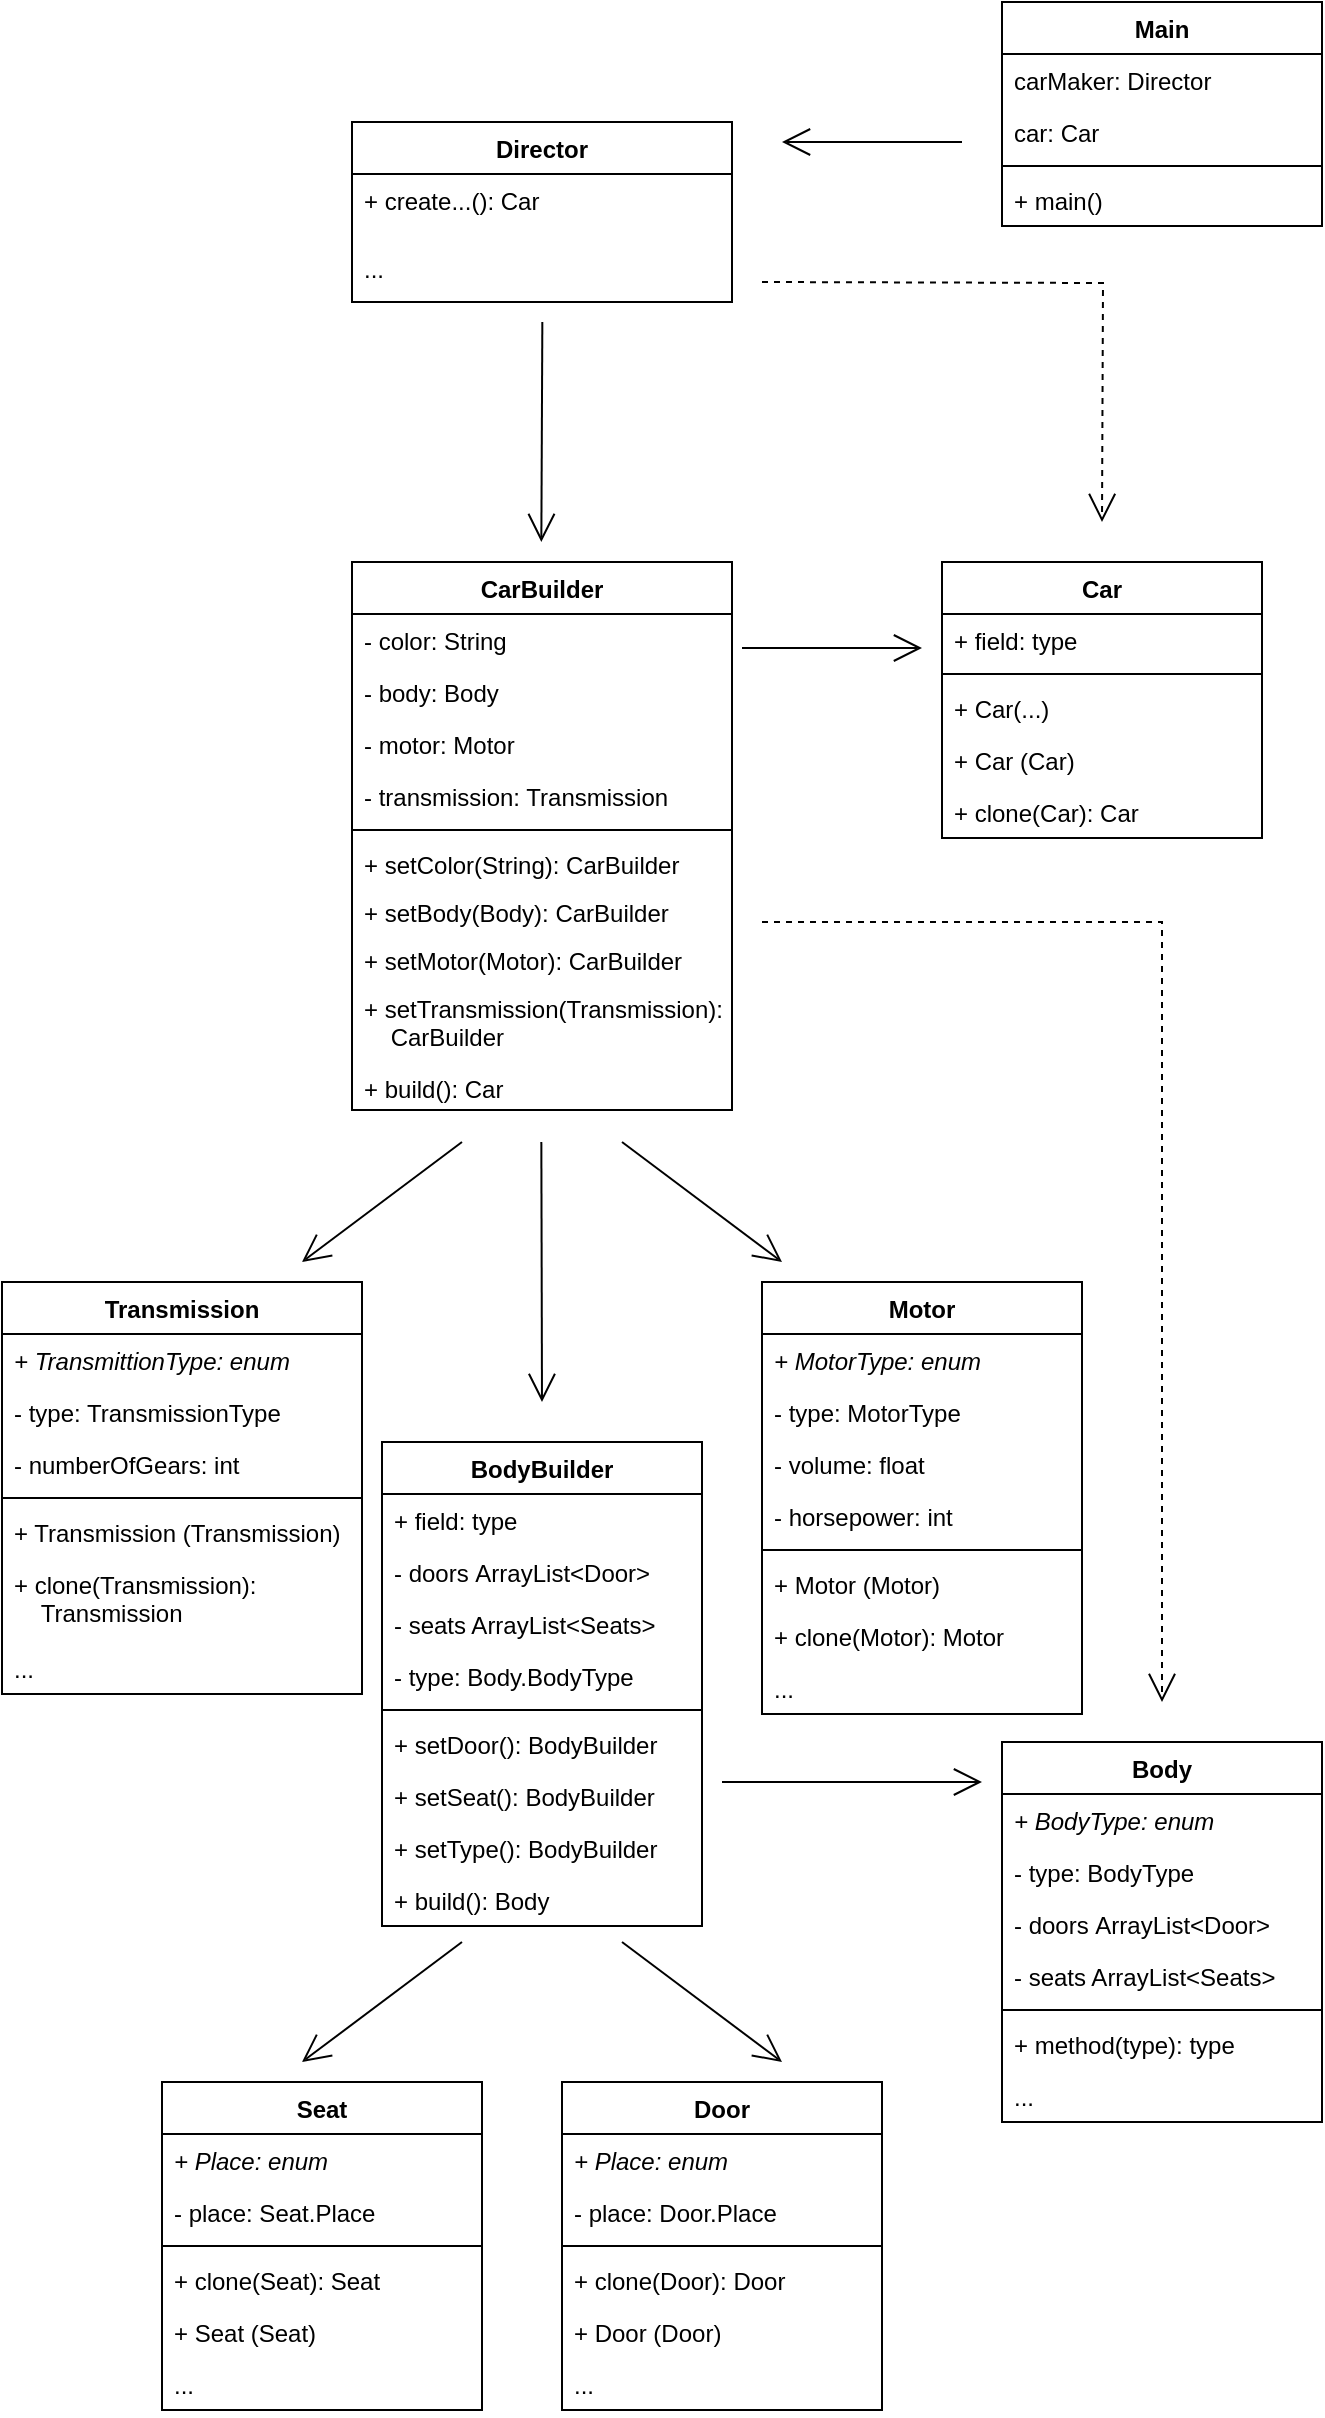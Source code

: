 <mxfile version="20.8.16" type="device"><diagram name="Сторінка-1" id="S-SmRgrrMzHQUbzkJ_DY"><mxGraphModel dx="2525" dy="1963" grid="1" gridSize="10" guides="1" tooltips="1" connect="1" arrows="1" fold="1" page="1" pageScale="1" pageWidth="827" pageHeight="1169" math="0" shadow="0"><root><mxCell id="0"/><mxCell id="1" parent="0"/><mxCell id="Ry-vydWRPUxN0DwcpGsS-1" value="Body" style="swimlane;fontStyle=1;align=center;verticalAlign=top;childLayout=stackLayout;horizontal=1;startSize=26;horizontalStack=0;resizeParent=1;resizeParentMax=0;resizeLast=0;collapsible=1;marginBottom=0;" vertex="1" parent="1"><mxGeometry x="110" y="830" width="160" height="190" as="geometry"/></mxCell><mxCell id="Ry-vydWRPUxN0DwcpGsS-2" value="+ BodyType: enum" style="text;strokeColor=none;fillColor=none;align=left;verticalAlign=top;spacingLeft=4;spacingRight=4;overflow=hidden;rotatable=0;points=[[0,0.5],[1,0.5]];portConstraint=eastwest;fontStyle=2" vertex="1" parent="Ry-vydWRPUxN0DwcpGsS-1"><mxGeometry y="26" width="160" height="26" as="geometry"/></mxCell><mxCell id="Ry-vydWRPUxN0DwcpGsS-3" value="- type: BodyType" style="text;strokeColor=none;fillColor=none;align=left;verticalAlign=top;spacingLeft=4;spacingRight=4;overflow=hidden;rotatable=0;points=[[0,0.5],[1,0.5]];portConstraint=eastwest;fontStyle=0" vertex="1" parent="Ry-vydWRPUxN0DwcpGsS-1"><mxGeometry y="52" width="160" height="26" as="geometry"/></mxCell><mxCell id="Ry-vydWRPUxN0DwcpGsS-4" value="- doors ArrayList&lt;Door&gt; " style="text;strokeColor=none;fillColor=none;align=left;verticalAlign=top;spacingLeft=4;spacingRight=4;overflow=hidden;rotatable=0;points=[[0,0.5],[1,0.5]];portConstraint=eastwest;fontStyle=0" vertex="1" parent="Ry-vydWRPUxN0DwcpGsS-1"><mxGeometry y="78" width="160" height="26" as="geometry"/></mxCell><mxCell id="Ry-vydWRPUxN0DwcpGsS-5" value="- seats ArrayList&lt;Seats&gt; " style="text;strokeColor=none;fillColor=none;align=left;verticalAlign=top;spacingLeft=4;spacingRight=4;overflow=hidden;rotatable=0;points=[[0,0.5],[1,0.5]];portConstraint=eastwest;fontStyle=0" vertex="1" parent="Ry-vydWRPUxN0DwcpGsS-1"><mxGeometry y="104" width="160" height="26" as="geometry"/></mxCell><mxCell id="Ry-vydWRPUxN0DwcpGsS-6" value="" style="line;strokeWidth=1;fillColor=none;align=left;verticalAlign=middle;spacingTop=-1;spacingLeft=3;spacingRight=3;rotatable=0;labelPosition=right;points=[];portConstraint=eastwest;strokeColor=inherit;" vertex="1" parent="Ry-vydWRPUxN0DwcpGsS-1"><mxGeometry y="130" width="160" height="8" as="geometry"/></mxCell><mxCell id="Ry-vydWRPUxN0DwcpGsS-7" value="+ method(type): type" style="text;strokeColor=none;fillColor=none;align=left;verticalAlign=top;spacingLeft=4;spacingRight=4;overflow=hidden;rotatable=0;points=[[0,0.5],[1,0.5]];portConstraint=eastwest;" vertex="1" parent="Ry-vydWRPUxN0DwcpGsS-1"><mxGeometry y="138" width="160" height="26" as="geometry"/></mxCell><mxCell id="Ry-vydWRPUxN0DwcpGsS-8" value="..." style="text;strokeColor=none;fillColor=none;align=left;verticalAlign=top;spacingLeft=4;spacingRight=4;overflow=hidden;rotatable=0;points=[[0,0.5],[1,0.5]];portConstraint=eastwest;" vertex="1" parent="Ry-vydWRPUxN0DwcpGsS-1"><mxGeometry y="164" width="160" height="26" as="geometry"/></mxCell><mxCell id="Ry-vydWRPUxN0DwcpGsS-9" value="BodyBuilder" style="swimlane;fontStyle=1;align=center;verticalAlign=top;childLayout=stackLayout;horizontal=1;startSize=26;horizontalStack=0;resizeParent=1;resizeParentMax=0;resizeLast=0;collapsible=1;marginBottom=0;" vertex="1" parent="1"><mxGeometry x="-200" y="680" width="160" height="242" as="geometry"/></mxCell><mxCell id="Ry-vydWRPUxN0DwcpGsS-10" value="+ field: type" style="text;strokeColor=none;fillColor=none;align=left;verticalAlign=top;spacingLeft=4;spacingRight=4;overflow=hidden;rotatable=0;points=[[0,0.5],[1,0.5]];portConstraint=eastwest;" vertex="1" parent="Ry-vydWRPUxN0DwcpGsS-9"><mxGeometry y="26" width="160" height="26" as="geometry"/></mxCell><mxCell id="Ry-vydWRPUxN0DwcpGsS-11" value="- doors ArrayList&lt;Door&gt; " style="text;strokeColor=none;fillColor=none;align=left;verticalAlign=top;spacingLeft=4;spacingRight=4;overflow=hidden;rotatable=0;points=[[0,0.5],[1,0.5]];portConstraint=eastwest;fontStyle=0" vertex="1" parent="Ry-vydWRPUxN0DwcpGsS-9"><mxGeometry y="52" width="160" height="26" as="geometry"/></mxCell><mxCell id="Ry-vydWRPUxN0DwcpGsS-12" value="- seats ArrayList&lt;Seats&gt; " style="text;strokeColor=none;fillColor=none;align=left;verticalAlign=top;spacingLeft=4;spacingRight=4;overflow=hidden;rotatable=0;points=[[0,0.5],[1,0.5]];portConstraint=eastwest;fontStyle=0" vertex="1" parent="Ry-vydWRPUxN0DwcpGsS-9"><mxGeometry y="78" width="160" height="26" as="geometry"/></mxCell><mxCell id="Ry-vydWRPUxN0DwcpGsS-13" value="- type: Body.BodyType" style="text;strokeColor=none;fillColor=none;align=left;verticalAlign=top;spacingLeft=4;spacingRight=4;overflow=hidden;rotatable=0;points=[[0,0.5],[1,0.5]];portConstraint=eastwest;fontStyle=0" vertex="1" parent="Ry-vydWRPUxN0DwcpGsS-9"><mxGeometry y="104" width="160" height="26" as="geometry"/></mxCell><mxCell id="Ry-vydWRPUxN0DwcpGsS-14" value="" style="line;strokeWidth=1;fillColor=none;align=left;verticalAlign=middle;spacingTop=-1;spacingLeft=3;spacingRight=3;rotatable=0;labelPosition=right;points=[];portConstraint=eastwest;strokeColor=inherit;" vertex="1" parent="Ry-vydWRPUxN0DwcpGsS-9"><mxGeometry y="130" width="160" height="8" as="geometry"/></mxCell><mxCell id="Ry-vydWRPUxN0DwcpGsS-15" value="+ setDoor(): BodyBuilder" style="text;strokeColor=none;fillColor=none;align=left;verticalAlign=top;spacingLeft=4;spacingRight=4;overflow=hidden;rotatable=0;points=[[0,0.5],[1,0.5]];portConstraint=eastwest;" vertex="1" parent="Ry-vydWRPUxN0DwcpGsS-9"><mxGeometry y="138" width="160" height="26" as="geometry"/></mxCell><mxCell id="Ry-vydWRPUxN0DwcpGsS-16" value="+ setSeat(): BodyBuilder" style="text;strokeColor=none;fillColor=none;align=left;verticalAlign=top;spacingLeft=4;spacingRight=4;overflow=hidden;rotatable=0;points=[[0,0.5],[1,0.5]];portConstraint=eastwest;" vertex="1" parent="Ry-vydWRPUxN0DwcpGsS-9"><mxGeometry y="164" width="160" height="26" as="geometry"/></mxCell><mxCell id="Ry-vydWRPUxN0DwcpGsS-17" value="+ setType(): BodyBuilder" style="text;strokeColor=none;fillColor=none;align=left;verticalAlign=top;spacingLeft=4;spacingRight=4;overflow=hidden;rotatable=0;points=[[0,0.5],[1,0.5]];portConstraint=eastwest;" vertex="1" parent="Ry-vydWRPUxN0DwcpGsS-9"><mxGeometry y="190" width="160" height="26" as="geometry"/></mxCell><mxCell id="Ry-vydWRPUxN0DwcpGsS-18" value="+ build(): Body" style="text;strokeColor=none;fillColor=none;align=left;verticalAlign=top;spacingLeft=4;spacingRight=4;overflow=hidden;rotatable=0;points=[[0,0.5],[1,0.5]];portConstraint=eastwest;" vertex="1" parent="Ry-vydWRPUxN0DwcpGsS-9"><mxGeometry y="216" width="160" height="26" as="geometry"/></mxCell><mxCell id="Ry-vydWRPUxN0DwcpGsS-19" value="Car" style="swimlane;fontStyle=1;align=center;verticalAlign=top;childLayout=stackLayout;horizontal=1;startSize=26;horizontalStack=0;resizeParent=1;resizeParentMax=0;resizeLast=0;collapsible=1;marginBottom=0;" vertex="1" parent="1"><mxGeometry x="80" y="240" width="160" height="138" as="geometry"/></mxCell><mxCell id="Ry-vydWRPUxN0DwcpGsS-20" value="+ field: type" style="text;strokeColor=none;fillColor=none;align=left;verticalAlign=top;spacingLeft=4;spacingRight=4;overflow=hidden;rotatable=0;points=[[0,0.5],[1,0.5]];portConstraint=eastwest;" vertex="1" parent="Ry-vydWRPUxN0DwcpGsS-19"><mxGeometry y="26" width="160" height="26" as="geometry"/></mxCell><mxCell id="Ry-vydWRPUxN0DwcpGsS-21" value="" style="line;strokeWidth=1;fillColor=none;align=left;verticalAlign=middle;spacingTop=-1;spacingLeft=3;spacingRight=3;rotatable=0;labelPosition=right;points=[];portConstraint=eastwest;strokeColor=inherit;" vertex="1" parent="Ry-vydWRPUxN0DwcpGsS-19"><mxGeometry y="52" width="160" height="8" as="geometry"/></mxCell><mxCell id="Ry-vydWRPUxN0DwcpGsS-22" value="+ Car(...)" style="text;strokeColor=none;fillColor=none;align=left;verticalAlign=top;spacingLeft=4;spacingRight=4;overflow=hidden;rotatable=0;points=[[0,0.5],[1,0.5]];portConstraint=eastwest;" vertex="1" parent="Ry-vydWRPUxN0DwcpGsS-19"><mxGeometry y="60" width="160" height="26" as="geometry"/></mxCell><mxCell id="Ry-vydWRPUxN0DwcpGsS-77" value="+ Car (Car)" style="text;strokeColor=none;fillColor=none;align=left;verticalAlign=top;spacingLeft=4;spacingRight=4;overflow=hidden;rotatable=0;points=[[0,0.5],[1,0.5]];portConstraint=eastwest;" vertex="1" parent="Ry-vydWRPUxN0DwcpGsS-19"><mxGeometry y="86" width="160" height="26" as="geometry"/></mxCell><mxCell id="Ry-vydWRPUxN0DwcpGsS-79" value="+ clone(Car): Car" style="text;strokeColor=none;fillColor=none;align=left;verticalAlign=top;spacingLeft=4;spacingRight=4;overflow=hidden;rotatable=0;points=[[0,0.5],[1,0.5]];portConstraint=eastwest;" vertex="1" parent="Ry-vydWRPUxN0DwcpGsS-19"><mxGeometry y="112" width="160" height="26" as="geometry"/></mxCell><mxCell id="Ry-vydWRPUxN0DwcpGsS-23" value="CarBuilder" style="swimlane;fontStyle=1;align=center;verticalAlign=top;childLayout=stackLayout;horizontal=1;startSize=26;horizontalStack=0;resizeParent=1;resizeParentMax=0;resizeLast=0;collapsible=1;marginBottom=0;" vertex="1" parent="1"><mxGeometry x="-215" y="240" width="190" height="274" as="geometry"/></mxCell><mxCell id="Ry-vydWRPUxN0DwcpGsS-24" value="- color: String" style="text;strokeColor=none;fillColor=none;align=left;verticalAlign=top;spacingLeft=4;spacingRight=4;overflow=hidden;rotatable=0;points=[[0,0.5],[1,0.5]];portConstraint=eastwest;" vertex="1" parent="Ry-vydWRPUxN0DwcpGsS-23"><mxGeometry y="26" width="190" height="26" as="geometry"/></mxCell><mxCell id="Ry-vydWRPUxN0DwcpGsS-25" value="- body: Body" style="text;strokeColor=none;fillColor=none;align=left;verticalAlign=top;spacingLeft=4;spacingRight=4;overflow=hidden;rotatable=0;points=[[0,0.5],[1,0.5]];portConstraint=eastwest;" vertex="1" parent="Ry-vydWRPUxN0DwcpGsS-23"><mxGeometry y="52" width="190" height="26" as="geometry"/></mxCell><mxCell id="Ry-vydWRPUxN0DwcpGsS-26" value="- motor: Motor" style="text;strokeColor=none;fillColor=none;align=left;verticalAlign=top;spacingLeft=4;spacingRight=4;overflow=hidden;rotatable=0;points=[[0,0.5],[1,0.5]];portConstraint=eastwest;" vertex="1" parent="Ry-vydWRPUxN0DwcpGsS-23"><mxGeometry y="78" width="190" height="26" as="geometry"/></mxCell><mxCell id="Ry-vydWRPUxN0DwcpGsS-27" value="- transmission: Transmission" style="text;strokeColor=none;fillColor=none;align=left;verticalAlign=top;spacingLeft=4;spacingRight=4;overflow=hidden;rotatable=0;points=[[0,0.5],[1,0.5]];portConstraint=eastwest;" vertex="1" parent="Ry-vydWRPUxN0DwcpGsS-23"><mxGeometry y="104" width="190" height="26" as="geometry"/></mxCell><mxCell id="Ry-vydWRPUxN0DwcpGsS-28" value="" style="line;strokeWidth=1;fillColor=none;align=left;verticalAlign=middle;spacingTop=-1;spacingLeft=3;spacingRight=3;rotatable=0;labelPosition=right;points=[];portConstraint=eastwest;strokeColor=inherit;" vertex="1" parent="Ry-vydWRPUxN0DwcpGsS-23"><mxGeometry y="130" width="190" height="8" as="geometry"/></mxCell><mxCell id="Ry-vydWRPUxN0DwcpGsS-29" value="+ setColor(String): CarBuilder" style="text;strokeColor=none;fillColor=none;align=left;verticalAlign=top;spacingLeft=4;spacingRight=4;overflow=hidden;rotatable=0;points=[[0,0.5],[1,0.5]];portConstraint=eastwest;" vertex="1" parent="Ry-vydWRPUxN0DwcpGsS-23"><mxGeometry y="138" width="190" height="24" as="geometry"/></mxCell><mxCell id="Ry-vydWRPUxN0DwcpGsS-30" value="+ setBody(Body): CarBuilder" style="text;strokeColor=none;fillColor=none;align=left;verticalAlign=top;spacingLeft=4;spacingRight=4;overflow=hidden;rotatable=0;points=[[0,0.5],[1,0.5]];portConstraint=eastwest;" vertex="1" parent="Ry-vydWRPUxN0DwcpGsS-23"><mxGeometry y="162" width="190" height="24" as="geometry"/></mxCell><mxCell id="Ry-vydWRPUxN0DwcpGsS-31" value="+ setMotor(Motor): CarBuilder" style="text;strokeColor=none;fillColor=none;align=left;verticalAlign=top;spacingLeft=4;spacingRight=4;overflow=hidden;rotatable=0;points=[[0,0.5],[1,0.5]];portConstraint=eastwest;" vertex="1" parent="Ry-vydWRPUxN0DwcpGsS-23"><mxGeometry y="186" width="190" height="24" as="geometry"/></mxCell><mxCell id="Ry-vydWRPUxN0DwcpGsS-32" value="+ setTransmission(Transmission): &#10;    CarBuilder" style="text;strokeColor=none;fillColor=none;align=left;verticalAlign=top;spacingLeft=4;spacingRight=4;overflow=hidden;rotatable=0;points=[[0,0.5],[1,0.5]];portConstraint=eastwest;" vertex="1" parent="Ry-vydWRPUxN0DwcpGsS-23"><mxGeometry y="210" width="190" height="40" as="geometry"/></mxCell><mxCell id="Ry-vydWRPUxN0DwcpGsS-33" value="+ build(): Car" style="text;strokeColor=none;fillColor=none;align=left;verticalAlign=top;spacingLeft=4;spacingRight=4;overflow=hidden;rotatable=0;points=[[0,0.5],[1,0.5]];portConstraint=eastwest;" vertex="1" parent="Ry-vydWRPUxN0DwcpGsS-23"><mxGeometry y="250" width="190" height="24" as="geometry"/></mxCell><mxCell id="Ry-vydWRPUxN0DwcpGsS-34" value="Director" style="swimlane;fontStyle=1;align=center;verticalAlign=top;childLayout=stackLayout;horizontal=1;startSize=26;horizontalStack=0;resizeParent=1;resizeParentMax=0;resizeLast=0;collapsible=1;marginBottom=0;" vertex="1" parent="1"><mxGeometry x="-215" y="20" width="190" height="90" as="geometry"/></mxCell><mxCell id="Ry-vydWRPUxN0DwcpGsS-35" value="+ create...(): Car" style="text;strokeColor=none;fillColor=none;align=left;verticalAlign=top;spacingLeft=4;spacingRight=4;overflow=hidden;rotatable=0;points=[[0,0.5],[1,0.5]];portConstraint=eastwest;" vertex="1" parent="Ry-vydWRPUxN0DwcpGsS-34"><mxGeometry y="26" width="190" height="34" as="geometry"/></mxCell><mxCell id="Ry-vydWRPUxN0DwcpGsS-37" value="..." style="text;strokeColor=none;fillColor=none;align=left;verticalAlign=top;spacingLeft=4;spacingRight=4;overflow=hidden;rotatable=0;points=[[0,0.5],[1,0.5]];portConstraint=eastwest;" vertex="1" parent="Ry-vydWRPUxN0DwcpGsS-34"><mxGeometry y="60" width="190" height="30" as="geometry"/></mxCell><mxCell id="Ry-vydWRPUxN0DwcpGsS-38" value="Door" style="swimlane;fontStyle=1;align=center;verticalAlign=top;childLayout=stackLayout;horizontal=1;startSize=26;horizontalStack=0;resizeParent=1;resizeParentMax=0;resizeLast=0;collapsible=1;marginBottom=0;" vertex="1" parent="1"><mxGeometry x="-110" y="1000" width="160" height="164" as="geometry"/></mxCell><mxCell id="Ry-vydWRPUxN0DwcpGsS-39" value="+ Place: enum" style="text;strokeColor=none;fillColor=none;align=left;verticalAlign=top;spacingLeft=4;spacingRight=4;overflow=hidden;rotatable=0;points=[[0,0.5],[1,0.5]];portConstraint=eastwest;fontStyle=2" vertex="1" parent="Ry-vydWRPUxN0DwcpGsS-38"><mxGeometry y="26" width="160" height="26" as="geometry"/></mxCell><mxCell id="Ry-vydWRPUxN0DwcpGsS-40" value="- place: Door.Place" style="text;strokeColor=none;fillColor=none;align=left;verticalAlign=top;spacingLeft=4;spacingRight=4;overflow=hidden;rotatable=0;points=[[0,0.5],[1,0.5]];portConstraint=eastwest;fontStyle=0" vertex="1" parent="Ry-vydWRPUxN0DwcpGsS-38"><mxGeometry y="52" width="160" height="26" as="geometry"/></mxCell><mxCell id="Ry-vydWRPUxN0DwcpGsS-41" value="" style="line;strokeWidth=1;fillColor=none;align=left;verticalAlign=middle;spacingTop=-1;spacingLeft=3;spacingRight=3;rotatable=0;labelPosition=right;points=[];portConstraint=eastwest;strokeColor=inherit;" vertex="1" parent="Ry-vydWRPUxN0DwcpGsS-38"><mxGeometry y="78" width="160" height="8" as="geometry"/></mxCell><mxCell id="Ry-vydWRPUxN0DwcpGsS-88" value="+ clone(Door): Door" style="text;strokeColor=none;fillColor=none;align=left;verticalAlign=top;spacingLeft=4;spacingRight=4;overflow=hidden;rotatable=0;points=[[0,0.5],[1,0.5]];portConstraint=eastwest;" vertex="1" parent="Ry-vydWRPUxN0DwcpGsS-38"><mxGeometry y="86" width="160" height="26" as="geometry"/></mxCell><mxCell id="Ry-vydWRPUxN0DwcpGsS-87" value="+ Door (Door)" style="text;strokeColor=none;fillColor=none;align=left;verticalAlign=top;spacingLeft=4;spacingRight=4;overflow=hidden;rotatable=0;points=[[0,0.5],[1,0.5]];portConstraint=eastwest;" vertex="1" parent="Ry-vydWRPUxN0DwcpGsS-38"><mxGeometry y="112" width="160" height="26" as="geometry"/></mxCell><mxCell id="Ry-vydWRPUxN0DwcpGsS-42" value="..." style="text;strokeColor=none;fillColor=none;align=left;verticalAlign=top;spacingLeft=4;spacingRight=4;overflow=hidden;rotatable=0;points=[[0,0.5],[1,0.5]];portConstraint=eastwest;" vertex="1" parent="Ry-vydWRPUxN0DwcpGsS-38"><mxGeometry y="138" width="160" height="26" as="geometry"/></mxCell><mxCell id="Ry-vydWRPUxN0DwcpGsS-43" value="Seat" style="swimlane;fontStyle=1;align=center;verticalAlign=top;childLayout=stackLayout;horizontal=1;startSize=26;horizontalStack=0;resizeParent=1;resizeParentMax=0;resizeLast=0;collapsible=1;marginBottom=0;" vertex="1" parent="1"><mxGeometry x="-310" y="1000" width="160" height="164" as="geometry"/></mxCell><mxCell id="Ry-vydWRPUxN0DwcpGsS-44" value="+ Place: enum" style="text;strokeColor=none;fillColor=none;align=left;verticalAlign=top;spacingLeft=4;spacingRight=4;overflow=hidden;rotatable=0;points=[[0,0.5],[1,0.5]];portConstraint=eastwest;fontStyle=2" vertex="1" parent="Ry-vydWRPUxN0DwcpGsS-43"><mxGeometry y="26" width="160" height="26" as="geometry"/></mxCell><mxCell id="Ry-vydWRPUxN0DwcpGsS-45" value="- place: Seat.Place" style="text;strokeColor=none;fillColor=none;align=left;verticalAlign=top;spacingLeft=4;spacingRight=4;overflow=hidden;rotatable=0;points=[[0,0.5],[1,0.5]];portConstraint=eastwest;fontStyle=0" vertex="1" parent="Ry-vydWRPUxN0DwcpGsS-43"><mxGeometry y="52" width="160" height="26" as="geometry"/></mxCell><mxCell id="Ry-vydWRPUxN0DwcpGsS-46" value="" style="line;strokeWidth=1;fillColor=none;align=left;verticalAlign=middle;spacingTop=-1;spacingLeft=3;spacingRight=3;rotatable=0;labelPosition=right;points=[];portConstraint=eastwest;strokeColor=inherit;" vertex="1" parent="Ry-vydWRPUxN0DwcpGsS-43"><mxGeometry y="78" width="160" height="8" as="geometry"/></mxCell><mxCell id="Ry-vydWRPUxN0DwcpGsS-86" value="+ clone(Seat): Seat" style="text;strokeColor=none;fillColor=none;align=left;verticalAlign=top;spacingLeft=4;spacingRight=4;overflow=hidden;rotatable=0;points=[[0,0.5],[1,0.5]];portConstraint=eastwest;" vertex="1" parent="Ry-vydWRPUxN0DwcpGsS-43"><mxGeometry y="86" width="160" height="26" as="geometry"/></mxCell><mxCell id="Ry-vydWRPUxN0DwcpGsS-85" value="+ Seat (Seat)" style="text;strokeColor=none;fillColor=none;align=left;verticalAlign=top;spacingLeft=4;spacingRight=4;overflow=hidden;rotatable=0;points=[[0,0.5],[1,0.5]];portConstraint=eastwest;" vertex="1" parent="Ry-vydWRPUxN0DwcpGsS-43"><mxGeometry y="112" width="160" height="26" as="geometry"/></mxCell><mxCell id="Ry-vydWRPUxN0DwcpGsS-47" value="..." style="text;strokeColor=none;fillColor=none;align=left;verticalAlign=top;spacingLeft=4;spacingRight=4;overflow=hidden;rotatable=0;points=[[0,0.5],[1,0.5]];portConstraint=eastwest;" vertex="1" parent="Ry-vydWRPUxN0DwcpGsS-43"><mxGeometry y="138" width="160" height="26" as="geometry"/></mxCell><mxCell id="Ry-vydWRPUxN0DwcpGsS-48" value="Transmission" style="swimlane;fontStyle=1;align=center;verticalAlign=top;childLayout=stackLayout;horizontal=1;startSize=26;horizontalStack=0;resizeParent=1;resizeParentMax=0;resizeLast=0;collapsible=1;marginBottom=0;" vertex="1" parent="1"><mxGeometry x="-390" y="600" width="180" height="206" as="geometry"/></mxCell><mxCell id="Ry-vydWRPUxN0DwcpGsS-49" value="+ TransmittionType: enum" style="text;strokeColor=none;fillColor=none;align=left;verticalAlign=top;spacingLeft=4;spacingRight=4;overflow=hidden;rotatable=0;points=[[0,0.5],[1,0.5]];portConstraint=eastwest;fontStyle=2" vertex="1" parent="Ry-vydWRPUxN0DwcpGsS-48"><mxGeometry y="26" width="180" height="26" as="geometry"/></mxCell><mxCell id="Ry-vydWRPUxN0DwcpGsS-50" value="- type: TransmissionType" style="text;strokeColor=none;fillColor=none;align=left;verticalAlign=top;spacingLeft=4;spacingRight=4;overflow=hidden;rotatable=0;points=[[0,0.5],[1,0.5]];portConstraint=eastwest;fontStyle=0" vertex="1" parent="Ry-vydWRPUxN0DwcpGsS-48"><mxGeometry y="52" width="180" height="26" as="geometry"/></mxCell><mxCell id="Ry-vydWRPUxN0DwcpGsS-51" value="- numberOfGears: int" style="text;strokeColor=none;fillColor=none;align=left;verticalAlign=top;spacingLeft=4;spacingRight=4;overflow=hidden;rotatable=0;points=[[0,0.5],[1,0.5]];portConstraint=eastwest;fontStyle=0" vertex="1" parent="Ry-vydWRPUxN0DwcpGsS-48"><mxGeometry y="78" width="180" height="26" as="geometry"/></mxCell><mxCell id="Ry-vydWRPUxN0DwcpGsS-52" value="" style="line;strokeWidth=1;fillColor=none;align=left;verticalAlign=middle;spacingTop=-1;spacingLeft=3;spacingRight=3;rotatable=0;labelPosition=right;points=[];portConstraint=eastwest;strokeColor=inherit;" vertex="1" parent="Ry-vydWRPUxN0DwcpGsS-48"><mxGeometry y="104" width="180" height="8" as="geometry"/></mxCell><mxCell id="Ry-vydWRPUxN0DwcpGsS-83" value="+ Transmission (Transmission)" style="text;strokeColor=none;fillColor=none;align=left;verticalAlign=top;spacingLeft=4;spacingRight=4;overflow=hidden;rotatable=0;points=[[0,0.5],[1,0.5]];portConstraint=eastwest;" vertex="1" parent="Ry-vydWRPUxN0DwcpGsS-48"><mxGeometry y="112" width="180" height="26" as="geometry"/></mxCell><mxCell id="Ry-vydWRPUxN0DwcpGsS-82" value="+ clone(Transmission): &#10;    Transmission" style="text;strokeColor=none;fillColor=none;align=left;verticalAlign=top;spacingLeft=4;spacingRight=4;overflow=hidden;rotatable=0;points=[[0,0.5],[1,0.5]];portConstraint=eastwest;" vertex="1" parent="Ry-vydWRPUxN0DwcpGsS-48"><mxGeometry y="138" width="180" height="42" as="geometry"/></mxCell><mxCell id="Ry-vydWRPUxN0DwcpGsS-53" value="..." style="text;strokeColor=none;fillColor=none;align=left;verticalAlign=top;spacingLeft=4;spacingRight=4;overflow=hidden;rotatable=0;points=[[0,0.5],[1,0.5]];portConstraint=eastwest;" vertex="1" parent="Ry-vydWRPUxN0DwcpGsS-48"><mxGeometry y="180" width="180" height="26" as="geometry"/></mxCell><mxCell id="Ry-vydWRPUxN0DwcpGsS-54" value="Main" style="swimlane;fontStyle=1;align=center;verticalAlign=top;childLayout=stackLayout;horizontal=1;startSize=26;horizontalStack=0;resizeParent=1;resizeParentMax=0;resizeLast=0;collapsible=1;marginBottom=0;" vertex="1" parent="1"><mxGeometry x="110" y="-40" width="160" height="112" as="geometry"/></mxCell><mxCell id="Ry-vydWRPUxN0DwcpGsS-55" value="carMaker: Director" style="text;strokeColor=none;fillColor=none;align=left;verticalAlign=top;spacingLeft=4;spacingRight=4;overflow=hidden;rotatable=0;points=[[0,0.5],[1,0.5]];portConstraint=eastwest;" vertex="1" parent="Ry-vydWRPUxN0DwcpGsS-54"><mxGeometry y="26" width="160" height="26" as="geometry"/></mxCell><mxCell id="Ry-vydWRPUxN0DwcpGsS-56" value="car: Car" style="text;strokeColor=none;fillColor=none;align=left;verticalAlign=top;spacingLeft=4;spacingRight=4;overflow=hidden;rotatable=0;points=[[0,0.5],[1,0.5]];portConstraint=eastwest;" vertex="1" parent="Ry-vydWRPUxN0DwcpGsS-54"><mxGeometry y="52" width="160" height="26" as="geometry"/></mxCell><mxCell id="Ry-vydWRPUxN0DwcpGsS-57" value="" style="line;strokeWidth=1;fillColor=none;align=left;verticalAlign=middle;spacingTop=-1;spacingLeft=3;spacingRight=3;rotatable=0;labelPosition=right;points=[];portConstraint=eastwest;strokeColor=inherit;" vertex="1" parent="Ry-vydWRPUxN0DwcpGsS-54"><mxGeometry y="78" width="160" height="8" as="geometry"/></mxCell><mxCell id="Ry-vydWRPUxN0DwcpGsS-58" value="+ main()" style="text;strokeColor=none;fillColor=none;align=left;verticalAlign=top;spacingLeft=4;spacingRight=4;overflow=hidden;rotatable=0;points=[[0,0.5],[1,0.5]];portConstraint=eastwest;" vertex="1" parent="Ry-vydWRPUxN0DwcpGsS-54"><mxGeometry y="86" width="160" height="26" as="geometry"/></mxCell><mxCell id="Ry-vydWRPUxN0DwcpGsS-59" value="" style="endArrow=open;endFill=1;endSize=12;html=1;rounded=0;" edge="1" parent="1"><mxGeometry width="160" relative="1" as="geometry"><mxPoint x="-20.0" y="283.0" as="sourcePoint"/><mxPoint x="70.0" y="283.0" as="targetPoint"/></mxGeometry></mxCell><mxCell id="Ry-vydWRPUxN0DwcpGsS-60" value="" style="endArrow=open;endFill=1;endSize=12;html=1;rounded=0;" edge="1" parent="1"><mxGeometry width="160" relative="1" as="geometry"><mxPoint x="-119.83" y="120" as="sourcePoint"/><mxPoint x="-120.33" y="230" as="targetPoint"/></mxGeometry></mxCell><mxCell id="Ry-vydWRPUxN0DwcpGsS-61" value="" style="endArrow=open;endFill=1;endSize=12;html=1;rounded=0;" edge="1" parent="1"><mxGeometry width="160" relative="1" as="geometry"><mxPoint x="-30.0" y="850" as="sourcePoint"/><mxPoint x="100.0" y="850" as="targetPoint"/></mxGeometry></mxCell><mxCell id="Ry-vydWRPUxN0DwcpGsS-62" value="Motor" style="swimlane;fontStyle=1;align=center;verticalAlign=top;childLayout=stackLayout;horizontal=1;startSize=26;horizontalStack=0;resizeParent=1;resizeParentMax=0;resizeLast=0;collapsible=1;marginBottom=0;" vertex="1" parent="1"><mxGeometry x="-10" y="600" width="160" height="216" as="geometry"/></mxCell><mxCell id="Ry-vydWRPUxN0DwcpGsS-63" value="+ MotorType: enum" style="text;strokeColor=none;fillColor=none;align=left;verticalAlign=top;spacingLeft=4;spacingRight=4;overflow=hidden;rotatable=0;points=[[0,0.5],[1,0.5]];portConstraint=eastwest;fontStyle=2" vertex="1" parent="Ry-vydWRPUxN0DwcpGsS-62"><mxGeometry y="26" width="160" height="26" as="geometry"/></mxCell><mxCell id="Ry-vydWRPUxN0DwcpGsS-64" value="- type: MotorType" style="text;strokeColor=none;fillColor=none;align=left;verticalAlign=top;spacingLeft=4;spacingRight=4;overflow=hidden;rotatable=0;points=[[0,0.5],[1,0.5]];portConstraint=eastwest;fontStyle=0" vertex="1" parent="Ry-vydWRPUxN0DwcpGsS-62"><mxGeometry y="52" width="160" height="26" as="geometry"/></mxCell><mxCell id="Ry-vydWRPUxN0DwcpGsS-65" value="- volume: float" style="text;strokeColor=none;fillColor=none;align=left;verticalAlign=top;spacingLeft=4;spacingRight=4;overflow=hidden;rotatable=0;points=[[0,0.5],[1,0.5]];portConstraint=eastwest;fontStyle=0" vertex="1" parent="Ry-vydWRPUxN0DwcpGsS-62"><mxGeometry y="78" width="160" height="26" as="geometry"/></mxCell><mxCell id="Ry-vydWRPUxN0DwcpGsS-66" value="- horsepower: int" style="text;strokeColor=none;fillColor=none;align=left;verticalAlign=top;spacingLeft=4;spacingRight=4;overflow=hidden;rotatable=0;points=[[0,0.5],[1,0.5]];portConstraint=eastwest;fontStyle=0" vertex="1" parent="Ry-vydWRPUxN0DwcpGsS-62"><mxGeometry y="104" width="160" height="26" as="geometry"/></mxCell><mxCell id="Ry-vydWRPUxN0DwcpGsS-67" value="" style="line;strokeWidth=1;fillColor=none;align=left;verticalAlign=middle;spacingTop=-1;spacingLeft=3;spacingRight=3;rotatable=0;labelPosition=right;points=[];portConstraint=eastwest;strokeColor=inherit;" vertex="1" parent="Ry-vydWRPUxN0DwcpGsS-62"><mxGeometry y="130" width="160" height="8" as="geometry"/></mxCell><mxCell id="Ry-vydWRPUxN0DwcpGsS-80" value="+ Motor (Motor)" style="text;strokeColor=none;fillColor=none;align=left;verticalAlign=top;spacingLeft=4;spacingRight=4;overflow=hidden;rotatable=0;points=[[0,0.5],[1,0.5]];portConstraint=eastwest;" vertex="1" parent="Ry-vydWRPUxN0DwcpGsS-62"><mxGeometry y="138" width="160" height="26" as="geometry"/></mxCell><mxCell id="Ry-vydWRPUxN0DwcpGsS-81" value="+ clone(Motor): Motor" style="text;strokeColor=none;fillColor=none;align=left;verticalAlign=top;spacingLeft=4;spacingRight=4;overflow=hidden;rotatable=0;points=[[0,0.5],[1,0.5]];portConstraint=eastwest;" vertex="1" parent="Ry-vydWRPUxN0DwcpGsS-62"><mxGeometry y="164" width="160" height="26" as="geometry"/></mxCell><mxCell id="Ry-vydWRPUxN0DwcpGsS-68" value="..." style="text;strokeColor=none;fillColor=none;align=left;verticalAlign=top;spacingLeft=4;spacingRight=4;overflow=hidden;rotatable=0;points=[[0,0.5],[1,0.5]];portConstraint=eastwest;" vertex="1" parent="Ry-vydWRPUxN0DwcpGsS-62"><mxGeometry y="190" width="160" height="26" as="geometry"/></mxCell><mxCell id="Ry-vydWRPUxN0DwcpGsS-69" value="" style="endArrow=open;endFill=1;endSize=12;html=1;rounded=0;" edge="1" parent="1"><mxGeometry width="160" relative="1" as="geometry"><mxPoint x="90.0" y="30" as="sourcePoint"/><mxPoint x="4.547e-13" y="30" as="targetPoint"/></mxGeometry></mxCell><mxCell id="Ry-vydWRPUxN0DwcpGsS-70" value="" style="endArrow=open;endSize=12;dashed=1;html=1;rounded=0;edgeStyle=orthogonalEdgeStyle;" edge="1" parent="1"><mxGeometry x="0.125" y="-20" width="160" relative="1" as="geometry"><mxPoint x="-10.0" y="100" as="sourcePoint"/><mxPoint x="160.0" y="220" as="targetPoint"/><mxPoint x="-1" as="offset"/></mxGeometry></mxCell><mxCell id="Ry-vydWRPUxN0DwcpGsS-71" value="" style="endArrow=open;endFill=1;endSize=12;html=1;rounded=0;" edge="1" parent="1"><mxGeometry width="160" relative="1" as="geometry"><mxPoint x="-120.33" y="530" as="sourcePoint"/><mxPoint x="-120.0" y="660" as="targetPoint"/></mxGeometry></mxCell><mxCell id="Ry-vydWRPUxN0DwcpGsS-72" value="" style="endArrow=open;endFill=1;endSize=12;html=1;rounded=0;" edge="1" parent="1"><mxGeometry width="160" relative="1" as="geometry"><mxPoint x="-160.0" y="530" as="sourcePoint"/><mxPoint x="-240.0" y="590" as="targetPoint"/></mxGeometry></mxCell><mxCell id="Ry-vydWRPUxN0DwcpGsS-73" value="" style="endArrow=open;endFill=1;endSize=12;html=1;rounded=0;" edge="1" parent="1"><mxGeometry width="160" relative="1" as="geometry"><mxPoint x="-80.0" y="530" as="sourcePoint"/><mxPoint x="4.547e-13" y="590" as="targetPoint"/></mxGeometry></mxCell><mxCell id="Ry-vydWRPUxN0DwcpGsS-74" value="" style="endArrow=open;endSize=12;dashed=1;html=1;rounded=0;edgeStyle=orthogonalEdgeStyle;" edge="1" parent="1"><mxGeometry x="0.125" y="-20" width="160" relative="1" as="geometry"><mxPoint x="-10.0" y="420" as="sourcePoint"/><mxPoint x="190.0" y="810" as="targetPoint"/><mxPoint x="-1" as="offset"/><Array as="points"><mxPoint x="190" y="420"/><mxPoint x="190" y="810"/></Array></mxGeometry></mxCell><mxCell id="Ry-vydWRPUxN0DwcpGsS-75" value="" style="endArrow=open;endFill=1;endSize=12;html=1;rounded=0;" edge="1" parent="1"><mxGeometry width="160" relative="1" as="geometry"><mxPoint x="-160.0" y="930" as="sourcePoint"/><mxPoint x="-240.0" y="990" as="targetPoint"/></mxGeometry></mxCell><mxCell id="Ry-vydWRPUxN0DwcpGsS-76" value="" style="endArrow=open;endFill=1;endSize=12;html=1;rounded=0;" edge="1" parent="1"><mxGeometry width="160" relative="1" as="geometry"><mxPoint x="-80.0" y="930" as="sourcePoint"/><mxPoint x="4.547e-13" y="990" as="targetPoint"/></mxGeometry></mxCell></root></mxGraphModel></diagram></mxfile>